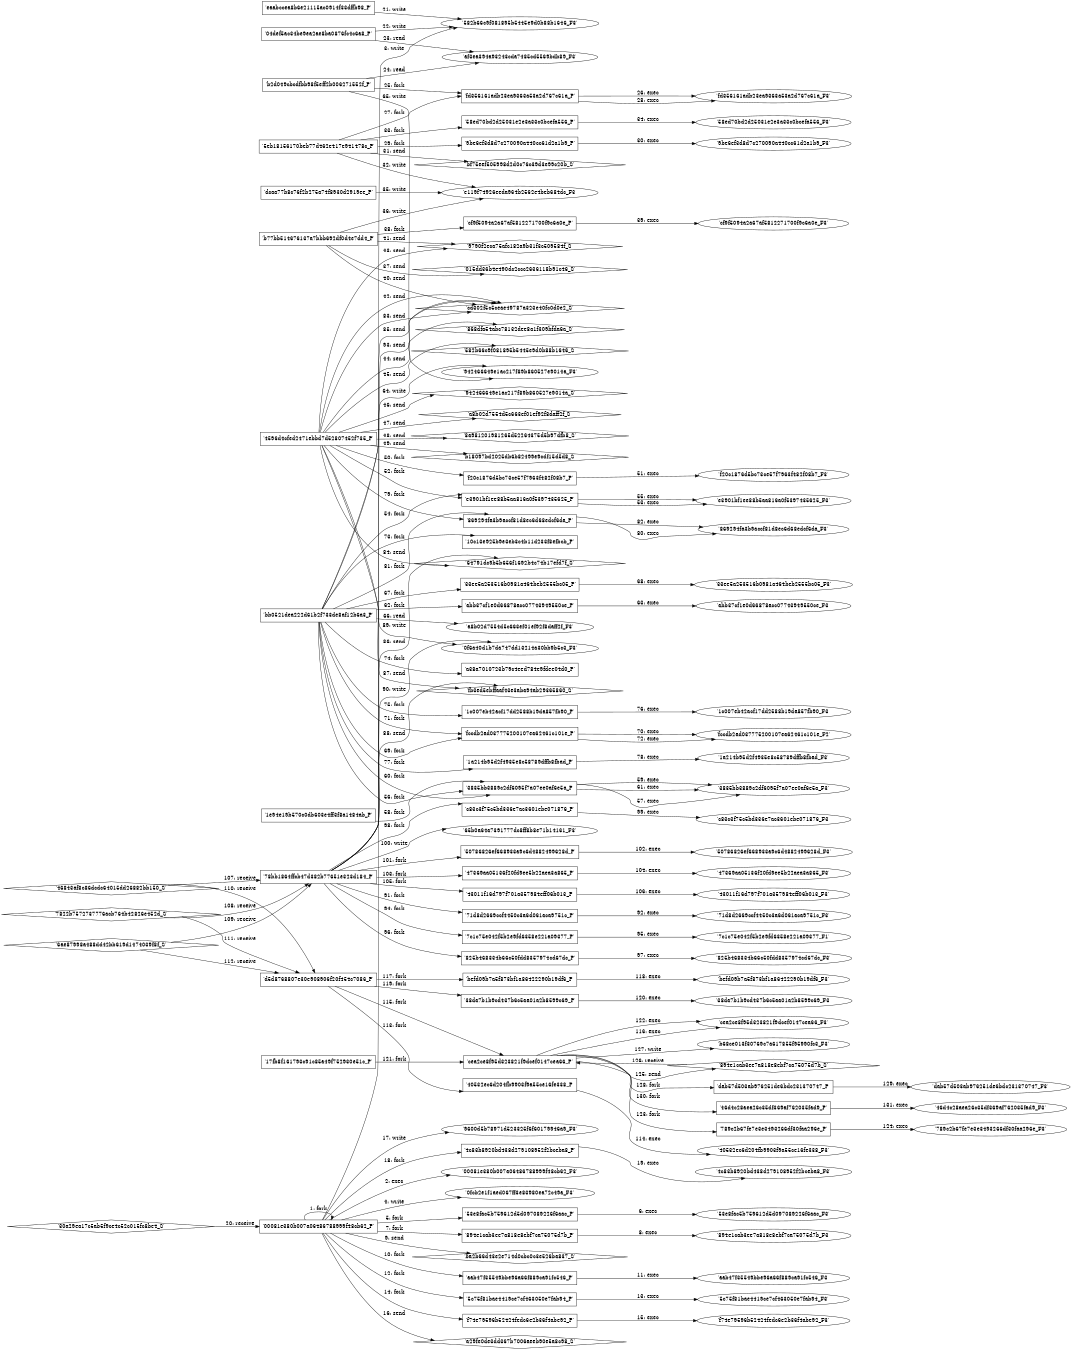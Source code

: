 digraph "D:\Learning\Paper\apt\基于CTI的攻击预警\Dataset\攻击图\ASGfromALLCTI\Ransomware groups continue to target healthcare, critical services; here’s how to reduce risk.dot" {
rankdir="LR"
size="9"
fixedsize="false"
splines="true"
nodesep=0.3
ranksep=0
fontsize=10
overlap="scalexy"
engine= "neato"
	"'00081e380b007a06486788999f48cb62_P'" [node_type=Process shape=box]
	"'00081e380b007a06486788999f48cb62_P'" [node_type=Process shape=box]
	"'00081e380b007a06486788999f48cb62_P'" -> "'00081e380b007a06486788999f48cb62_P'" [label="1: fork"]
	"'00081e380b007a06486788999f48cb62_P'" [node_type=Process shape=box]
	"'00081e380b007a06486788999f48cb62_F3'" [node_type=File shape=ellipse]
	"'00081e380b007a06486788999f48cb62_P'" -> "'00081e380b007a06486788999f48cb62_F3'" [label="2: exec"]
	"'582b66c9f081895b5445e9d0b88b1646_F3'" [node_type=file shape=ellipse]
	"'00081e380b007a06486788999f48cb62_P'" [node_type=Process shape=box]
	"'00081e380b007a06486788999f48cb62_P'" -> "'582b66c9f081895b5445e9d0b88b1646_F3'" [label="3: write"]
	"'0fcb2e1f1aed067ff3e83980ea72c49a_F3'" [node_type=file shape=ellipse]
	"'00081e380b007a06486788999f48cb62_P'" [node_type=Process shape=box]
	"'00081e380b007a06486788999f48cb62_P'" -> "'0fcb2e1f1aed067ff3e83980ea72c49a_F3'" [label="4: write"]
	"'00081e380b007a06486788999f48cb62_P'" [node_type=Process shape=box]
	"'53e8fac5b759612d5d097089226f6aac_P'" [node_type=Process shape=box]
	"'00081e380b007a06486788999f48cb62_P'" -> "'53e8fac5b759612d5d097089226f6aac_P'" [label="5: fork"]
	"'53e8fac5b759612d5d097089226f6aac_P'" [node_type=Process shape=box]
	"'53e8fac5b759612d5d097089226f6aac_F3'" [node_type=File shape=ellipse]
	"'53e8fac5b759612d5d097089226f6aac_P'" -> "'53e8fac5b759612d5d097089226f6aac_F3'" [label="6: exec"]
	"'00081e380b007a06486788999f48cb62_P'" [node_type=Process shape=box]
	"'894e1cab3ee7a818e8ebf7ca75075d7b_P'" [node_type=Process shape=box]
	"'00081e380b007a06486788999f48cb62_P'" -> "'894e1cab3ee7a818e8ebf7ca75075d7b_P'" [label="7: fork"]
	"'894e1cab3ee7a818e8ebf7ca75075d7b_P'" [node_type=Process shape=box]
	"'894e1cab3ee7a818e8ebf7ca75075d7b_F3'" [node_type=File shape=ellipse]
	"'894e1cab3ee7a818e8ebf7ca75075d7b_P'" -> "'894e1cab3ee7a818e8ebf7ca75075d7b_F3'" [label="8: exec"]
	"'ba2b66d43e2e714d0cbc0c3e526ba837_S'" [node_type=Socket shape=diamond]
	"'00081e380b007a06486788999f48cb62_P'" [node_type=Process shape=box]
	"'00081e380b007a06486788999f48cb62_P'" -> "'ba2b66d43e2e714d0cbc0c3e526ba837_S'" [label="9: send"]
	"'00081e380b007a06486788999f48cb62_P'" [node_type=Process shape=box]
	"'aab47f35549bbe96a66f889ca91fc546_P'" [node_type=Process shape=box]
	"'00081e380b007a06486788999f48cb62_P'" -> "'aab47f35549bbe96a66f889ca91fc546_P'" [label="10: fork"]
	"'aab47f35549bbe96a66f889ca91fc546_P'" [node_type=Process shape=box]
	"'aab47f35549bbe96a66f889ca91fc546_F3'" [node_type=File shape=ellipse]
	"'aab47f35549bbe96a66f889ca91fc546_P'" -> "'aab47f35549bbe96a66f889ca91fc546_F3'" [label="11: exec"]
	"'00081e380b007a06486788999f48cb62_P'" [node_type=Process shape=box]
	"'5c75f81bae4419ce7cf463050e7fab94_P'" [node_type=Process shape=box]
	"'00081e380b007a06486788999f48cb62_P'" -> "'5c75f81bae4419ce7cf463050e7fab94_P'" [label="12: fork"]
	"'5c75f81bae4419ce7cf463050e7fab94_P'" [node_type=Process shape=box]
	"'5c75f81bae4419ce7cf463050e7fab94_F3'" [node_type=File shape=ellipse]
	"'5c75f81bae4419ce7cf463050e7fab94_P'" -> "'5c75f81bae4419ce7cf463050e7fab94_F3'" [label="13: exec"]
	"'00081e380b007a06486788999f48cb62_P'" [node_type=Process shape=box]
	"'f74e79596b52424fedc6e2b36f4abe92_P'" [node_type=Process shape=box]
	"'00081e380b007a06486788999f48cb62_P'" -> "'f74e79596b52424fedc6e2b36f4abe92_P'" [label="14: fork"]
	"'f74e79596b52424fedc6e2b36f4abe92_P'" [node_type=Process shape=box]
	"'f74e79596b52424fedc6e2b36f4abe92_F3'" [node_type=File shape=ellipse]
	"'f74e79596b52424fedc6e2b36f4abe92_P'" -> "'f74e79596b52424fedc6e2b36f4abe92_F3'" [label="15: exec"]
	"'a29fe0de3dd367b7006aeeb90e5a8c98_S'" [node_type=Socket shape=diamond]
	"'00081e380b007a06486788999f48cb62_P'" [node_type=Process shape=box]
	"'00081e380b007a06486788999f48cb62_P'" -> "'a29fe0de3dd367b7006aeeb90e5a8c98_S'" [label="16: send"]
	"'9600d5b78971d523325f6f60179946a9_F3'" [node_type=file shape=ellipse]
	"'00081e380b007a06486788999f48cb62_P'" [node_type=Process shape=box]
	"'00081e380b007a06486788999f48cb62_P'" -> "'9600d5b78971d523325f6f60179946a9_F3'" [label="17: write"]
	"'00081e380b007a06486788999f48cb62_P'" [node_type=Process shape=box]
	"'4c83b8920bd438d279108952f2bceba8_P'" [node_type=Process shape=box]
	"'00081e380b007a06486788999f48cb62_P'" -> "'4c83b8920bd438d279108952f2bceba8_P'" [label="18: fork"]
	"'4c83b8920bd438d279108952f2bceba8_P'" [node_type=Process shape=box]
	"'4c83b8920bd438d279108952f2bceba8_F3'" [node_type=File shape=ellipse]
	"'4c83b8920bd438d279108952f2bceba8_P'" -> "'4c83b8920bd438d279108952f2bceba8_F3'" [label="19: exec"]
	"'00081e380b007a06486788999f48cb62_P'" [node_type=Process shape=box]
	"'30a29ea17c5ab5f9ce4c52c015fc8be4_S'" [node_type=Socket shape=diamond]
	"'30a29ea17c5ab5f9ce4c52c015fc8be4_S'" -> "'00081e380b007a06486788999f48cb62_P'" [label="20: receive"]
	"'582b66c9f081895b5445e9d0b88b1646_F3'" [node_type=file shape=ellipse]
	"'eaabccea8b6e21115ac0914f33dffb98_P'" [node_type=Process shape=box]
	"'eaabccea8b6e21115ac0914f33dffb98_P'" -> "'582b66c9f081895b5445e9d0b88b1646_F3'" [label="21: write"]
	"'582b66c9f081895b5445e9d0b88b1646_F3'" [node_type=file shape=ellipse]
	"'04def5ac34be9ea2ae8ba0876fc4c6a8_P'" [node_type=Process shape=box]
	"'04def5ac34be9ea2ae8ba0876fc4c6a8_P'" -> "'582b66c9f081895b5445e9d0b88b1646_F3'" [label="22: write"]
	"'af3ea394a93243cda7485cd5569bdb89_F3'" [node_type=file shape=ellipse]
	"'04def5ac34be9ea2ae8ba0876fc4c6a8_P'" [node_type=Process shape=box]
	"'04def5ac34be9ea2ae8ba0876fc4c6a8_P'" -> "'af3ea394a93243cda7485cd5569bdb89_F3'" [label="23: read"]
	"'af3ea394a93243cda7485cd5569bdb89_F3'" [node_type=file shape=ellipse]
	"'b2d049cbcdfbb98f5eff2b006271552f_P'" [node_type=Process shape=box]
	"'b2d049cbcdfbb98f5eff2b006271552f_P'" -> "'af3ea394a93243cda7485cd5569bdb89_F3'" [label="24: read"]
	"'b2d049cbcdfbb98f5eff2b006271552f_P'" [node_type=Process shape=box]
	"'fd356161adb23ea9363a53a2d767c61a_P'" [node_type=Process shape=box]
	"'b2d049cbcdfbb98f5eff2b006271552f_P'" -> "'fd356161adb23ea9363a53a2d767c61a_P'" [label="25: fork"]
	"'fd356161adb23ea9363a53a2d767c61a_P'" [node_type=Process shape=box]
	"'fd356161adb23ea9363a53a2d767c61a_F3'" [node_type=File shape=ellipse]
	"'fd356161adb23ea9363a53a2d767c61a_P'" -> "'fd356161adb23ea9363a53a2d767c61a_F3'" [label="26: exec"]
	"'5eb18156170beb77d462e417e941478c_P'" [node_type=Process shape=box]
	"'fd356161adb23ea9363a53a2d767c61a_P'" [node_type=Process shape=box]
	"'5eb18156170beb77d462e417e941478c_P'" -> "'fd356161adb23ea9363a53a2d767c61a_P'" [label="27: fork"]
	"'fd356161adb23ea9363a53a2d767c61a_P'" [node_type=Process shape=box]
	"'fd356161adb23ea9363a53a2d767c61a_F3'" [node_type=File shape=ellipse]
	"'fd356161adb23ea9363a53a2d767c61a_P'" -> "'fd356161adb23ea9363a53a2d767c61a_F3'" [label="28: exec"]
	"'5eb18156170beb77d462e417e941478c_P'" [node_type=Process shape=box]
	"'9be6ef3d8d7c270090a440cc61d2a1b9_P'" [node_type=Process shape=box]
	"'5eb18156170beb77d462e417e941478c_P'" -> "'9be6ef3d8d7c270090a440cc61d2a1b9_P'" [label="29: fork"]
	"'9be6ef3d8d7c270090a440cc61d2a1b9_P'" [node_type=Process shape=box]
	"'9be6ef3d8d7c270090a440cc61d2a1b9_F3'" [node_type=File shape=ellipse]
	"'9be6ef3d8d7c270090a440cc61d2a1b9_P'" -> "'9be6ef3d8d7c270090a440cc61d2a1b9_F3'" [label="30: exec"]
	"'bf75eef505998d2d0c76c39d3e99c20b_S'" [node_type=Socket shape=diamond]
	"'5eb18156170beb77d462e417e941478c_P'" [node_type=Process shape=box]
	"'5eb18156170beb77d462e417e941478c_P'" -> "'bf75eef505998d2d0c76c39d3e99c20b_S'" [label="31: send"]
	"'e119f74926eeda964b2562e4beb684dc_F3'" [node_type=file shape=ellipse]
	"'5eb18156170beb77d462e417e941478c_P'" [node_type=Process shape=box]
	"'5eb18156170beb77d462e417e941478c_P'" -> "'e119f74926eeda964b2562e4beb684dc_F3'" [label="32: write"]
	"'5eb18156170beb77d462e417e941478c_P'" [node_type=Process shape=box]
	"'58ed70bd2d25031e2e3a33c0bcefa556_P'" [node_type=Process shape=box]
	"'5eb18156170beb77d462e417e941478c_P'" -> "'58ed70bd2d25031e2e3a33c0bcefa556_P'" [label="33: fork"]
	"'58ed70bd2d25031e2e3a33c0bcefa556_P'" [node_type=Process shape=box]
	"'58ed70bd2d25031e2e3a33c0bcefa556_F3'" [node_type=File shape=ellipse]
	"'58ed70bd2d25031e2e3a33c0bcefa556_P'" -> "'58ed70bd2d25031e2e3a33c0bcefa556_F3'" [label="34: exec"]
	"'e119f74926eeda964b2562e4beb684dc_F3'" [node_type=file shape=ellipse]
	"'dcaa77b8c76f2b275a74f8930d2919ee_P'" [node_type=Process shape=box]
	"'dcaa77b8c76f2b275a74f8930d2919ee_P'" -> "'e119f74926eeda964b2562e4beb684dc_F3'" [label="35: write"]
	"'e119f74926eeda964b2562e4beb684dc_F3'" [node_type=file shape=ellipse]
	"'b77bb514676137a7bbb692df0d4e7dd4_P'" [node_type=Process shape=box]
	"'b77bb514676137a7bbb692df0d4e7dd4_P'" -> "'e119f74926eeda964b2562e4beb684dc_F3'" [label="36: write"]
	"'015dd36b4e490dc2ccc2636118b91c46_S'" [node_type=Socket shape=diamond]
	"'b77bb514676137a7bbb692df0d4e7dd4_P'" [node_type=Process shape=box]
	"'b77bb514676137a7bbb692df0d4e7dd4_P'" -> "'015dd36b4e490dc2ccc2636118b91c46_S'" [label="37: send"]
	"'b77bb514676137a7bbb692df0d4e7dd4_P'" [node_type=Process shape=box]
	"'cf9f5094a2a67af5812271700f9c6a0e_P'" [node_type=Process shape=box]
	"'b77bb514676137a7bbb692df0d4e7dd4_P'" -> "'cf9f5094a2a67af5812271700f9c6a0e_P'" [label="38: fork"]
	"'cf9f5094a2a67af5812271700f9c6a0e_P'" [node_type=Process shape=box]
	"'cf9f5094a2a67af5812271700f9c6a0e_F3'" [node_type=File shape=ellipse]
	"'cf9f5094a2a67af5812271700f9c6a0e_P'" -> "'cf9f5094a2a67af5812271700f9c6a0e_F3'" [label="39: exec"]
	"'cd302f5c5ceae49787a323e40fc0d0e2_S'" [node_type=Socket shape=diamond]
	"'b77bb514676137a7bbb692df0d4e7dd4_P'" [node_type=Process shape=box]
	"'b77bb514676137a7bbb692df0d4e7dd4_P'" -> "'cd302f5c5ceae49787a323e40fc0d0e2_S'" [label="40: send"]
	"'9790f2eca75afc182a9b31f3c509584f_S'" [node_type=Socket shape=diamond]
	"'b77bb514676137a7bbb692df0d4e7dd4_P'" [node_type=Process shape=box]
	"'b77bb514676137a7bbb692df0d4e7dd4_P'" -> "'9790f2eca75afc182a9b31f3c509584f_S'" [label="41: send"]
	"'cd302f5c5ceae49787a323e40fc0d0e2_S'" [node_type=Socket shape=diamond]
	"'4596d4cfed2471ebbd7d52807452f735_P'" [node_type=Process shape=box]
	"'4596d4cfed2471ebbd7d52807452f735_P'" -> "'cd302f5c5ceae49787a323e40fc0d0e2_S'" [label="42: send"]
	"'9790f2eca75afc182a9b31f3c509584f_S'" [node_type=Socket shape=diamond]
	"'4596d4cfed2471ebbd7d52807452f735_P'" [node_type=Process shape=box]
	"'4596d4cfed2471ebbd7d52807452f735_P'" -> "'9790f2eca75afc182a9b31f3c509584f_S'" [label="43: send"]
	"'868dfa54abc78132dee8a1f309bfda6a_S'" [node_type=Socket shape=diamond]
	"'4596d4cfed2471ebbd7d52807452f735_P'" [node_type=Process shape=box]
	"'4596d4cfed2471ebbd7d52807452f735_P'" -> "'868dfa54abc78132dee8a1f309bfda6a_S'" [label="44: send"]
	"'582b66c9f081895b5445e9d0b88b1646_S'" [node_type=Socket shape=diamond]
	"'4596d4cfed2471ebbd7d52807452f735_P'" [node_type=Process shape=box]
	"'4596d4cfed2471ebbd7d52807452f735_P'" -> "'582b66c9f081895b5445e9d0b88b1646_S'" [label="45: send"]
	"'942466649e1ac217f89b860527e9014a_S'" [node_type=Socket shape=diamond]
	"'4596d4cfed2471ebbd7d52807452f735_P'" [node_type=Process shape=box]
	"'4596d4cfed2471ebbd7d52807452f735_P'" -> "'942466649e1ac217f89b860527e9014a_S'" [label="46: send"]
	"'a8b02d7554d5c663ef01ef92f8daff2f_S'" [node_type=Socket shape=diamond]
	"'4596d4cfed2471ebbd7d52807452f735_P'" [node_type=Process shape=box]
	"'4596d4cfed2471ebbd7d52807452f735_P'" -> "'a8b02d7554d5c663ef01ef92f8daff2f_S'" [label="47: send"]
	"'8a981201981265d52264375d5b97dfb8_S'" [node_type=Socket shape=diamond]
	"'4596d4cfed2471ebbd7d52807452f735_P'" [node_type=Process shape=box]
	"'4596d4cfed2471ebbd7d52807452f735_P'" -> "'8a981201981265d52264375d5b97dfb8_S'" [label="48: send"]
	"'b18097bd2025db6b82499e9cdf15d5d8_S'" [node_type=Socket shape=diamond]
	"'4596d4cfed2471ebbd7d52807452f735_P'" [node_type=Process shape=box]
	"'4596d4cfed2471ebbd7d52807452f735_P'" -> "'b18097bd2025db6b82499e9cdf15d5d8_S'" [label="49: send"]
	"'4596d4cfed2471ebbd7d52807452f735_P'" [node_type=Process shape=box]
	"'f20c1876d5bc73ce57f7963f482f08b7_P'" [node_type=Process shape=box]
	"'4596d4cfed2471ebbd7d52807452f735_P'" -> "'f20c1876d5bc73ce57f7963f482f08b7_P'" [label="50: fork"]
	"'f20c1876d5bc73ce57f7963f482f08b7_P'" [node_type=Process shape=box]
	"'f20c1876d5bc73ce57f7963f482f08b7_F3'" [node_type=File shape=ellipse]
	"'f20c1876d5bc73ce57f7963f482f08b7_P'" -> "'f20c1876d5bc73ce57f7963f482f08b7_F3'" [label="51: exec"]
	"'4596d4cfed2471ebbd7d52807452f735_P'" [node_type=Process shape=box]
	"'e3901bf1ee88b5aa816a0f5397435625_P'" [node_type=Process shape=box]
	"'4596d4cfed2471ebbd7d52807452f735_P'" -> "'e3901bf1ee88b5aa816a0f5397435625_P'" [label="52: fork"]
	"'e3901bf1ee88b5aa816a0f5397435625_P'" [node_type=Process shape=box]
	"'e3901bf1ee88b5aa816a0f5397435625_F3'" [node_type=File shape=ellipse]
	"'e3901bf1ee88b5aa816a0f5397435625_P'" -> "'e3901bf1ee88b5aa816a0f5397435625_F3'" [label="53: exec"]
	"'bb0521dea222d61b2f733de8af12b6a3_P'" [node_type=Process shape=box]
	"'e3901bf1ee88b5aa816a0f5397435625_P'" [node_type=Process shape=box]
	"'bb0521dea222d61b2f733de8af12b6a3_P'" -> "'e3901bf1ee88b5aa816a0f5397435625_P'" [label="54: fork"]
	"'e3901bf1ee88b5aa816a0f5397435625_P'" [node_type=Process shape=box]
	"'e3901bf1ee88b5aa816a0f5397435625_F3'" [node_type=File shape=ellipse]
	"'e3901bf1ee88b5aa816a0f5397435625_P'" -> "'e3901bf1ee88b5aa816a0f5397435625_F3'" [label="55: exec"]
	"'bb0521dea222d61b2f733de8af12b6a3_P'" [node_type=Process shape=box]
	"'3835bb3889c2df6095f7a07ee0af6e5a_P'" [node_type=Process shape=box]
	"'bb0521dea222d61b2f733de8af12b6a3_P'" -> "'3835bb3889c2df6095f7a07ee0af6e5a_P'" [label="56: fork"]
	"'3835bb3889c2df6095f7a07ee0af6e5a_P'" [node_type=Process shape=box]
	"'3835bb3889c2df6095f7a07ee0af6e5a_F3'" [node_type=File shape=ellipse]
	"'3835bb3889c2df6095f7a07ee0af6e5a_P'" -> "'3835bb3889c2df6095f7a07ee0af6e5a_F3'" [label="57: exec"]
	"'1e94e19b570c0db603e4ff3f8a1484ab_P'" [node_type=Process shape=box]
	"'3835bb3889c2df6095f7a07ee0af6e5a_P'" [node_type=Process shape=box]
	"'1e94e19b570c0db603e4ff3f8a1484ab_P'" -> "'3835bb3889c2df6095f7a07ee0af6e5a_P'" [label="58: fork"]
	"'3835bb3889c2df6095f7a07ee0af6e5a_P'" [node_type=Process shape=box]
	"'3835bb3889c2df6095f7a07ee0af6e5a_F3'" [node_type=File shape=ellipse]
	"'3835bb3889c2df6095f7a07ee0af6e5a_P'" -> "'3835bb3889c2df6095f7a07ee0af6e5a_F3'" [label="59: exec"]
	"'bb0521dea222d61b2f733de8af12b6a3_P'" [node_type=Process shape=box]
	"'3835bb3889c2df6095f7a07ee0af6e5a_P'" [node_type=Process shape=box]
	"'bb0521dea222d61b2f733de8af12b6a3_P'" -> "'3835bb3889c2df6095f7a07ee0af6e5a_P'" [label="60: fork"]
	"'3835bb3889c2df6095f7a07ee0af6e5a_P'" [node_type=Process shape=box]
	"'3835bb3889c2df6095f7a07ee0af6e5a_F3'" [node_type=File shape=ellipse]
	"'3835bb3889c2df6095f7a07ee0af6e5a_P'" -> "'3835bb3889c2df6095f7a07ee0af6e5a_F3'" [label="61: exec"]
	"'bb0521dea222d61b2f733de8af12b6a3_P'" [node_type=Process shape=box]
	"'abb37cf1e0d66878acc07743949550ce_P'" [node_type=Process shape=box]
	"'bb0521dea222d61b2f733de8af12b6a3_P'" -> "'abb37cf1e0d66878acc07743949550ce_P'" [label="62: fork"]
	"'abb37cf1e0d66878acc07743949550ce_P'" [node_type=Process shape=box]
	"'abb37cf1e0d66878acc07743949550ce_F3'" [node_type=File shape=ellipse]
	"'abb37cf1e0d66878acc07743949550ce_P'" -> "'abb37cf1e0d66878acc07743949550ce_F3'" [label="63: exec"]
	"'942466649e1ac217f89b860527e9014a_F3'" [node_type=file shape=ellipse]
	"'bb0521dea222d61b2f733de8af12b6a3_P'" [node_type=Process shape=box]
	"'bb0521dea222d61b2f733de8af12b6a3_P'" -> "'942466649e1ac217f89b860527e9014a_F3'" [label="64: write"]
	"'942466649e1ac217f89b860527e9014a_F3'" [node_type=file shape=ellipse]
	"'b2d049cbcdfbb98f5eff2b006271552f_P'" [node_type=Process shape=box]
	"'b2d049cbcdfbb98f5eff2b006271552f_P'" -> "'942466649e1ac217f89b860527e9014a_F3'" [label="65: write"]
	"'a8b02d7554d5c663ef01ef92f8daff2f_F3'" [node_type=file shape=ellipse]
	"'bb0521dea222d61b2f733de8af12b6a3_P'" [node_type=Process shape=box]
	"'bb0521dea222d61b2f733de8af12b6a3_P'" -> "'a8b02d7554d5c663ef01ef92f8daff2f_F3'" [label="66: read"]
	"'bb0521dea222d61b2f733de8af12b6a3_P'" [node_type=Process shape=box]
	"'33ee5a253516b0981a464beb2555bc05_P'" [node_type=Process shape=box]
	"'bb0521dea222d61b2f733de8af12b6a3_P'" -> "'33ee5a253516b0981a464beb2555bc05_P'" [label="67: fork"]
	"'33ee5a253516b0981a464beb2555bc05_P'" [node_type=Process shape=box]
	"'33ee5a253516b0981a464beb2555bc05_F3'" [node_type=File shape=ellipse]
	"'33ee5a253516b0981a464beb2555bc05_P'" -> "'33ee5a253516b0981a464beb2555bc05_F3'" [label="68: exec"]
	"'bb0521dea222d61b2f733de8af12b6a3_P'" [node_type=Process shape=box]
	"'fccdb2ad037775200107ea62461c101e_P'" [node_type=Process shape=box]
	"'bb0521dea222d61b2f733de8af12b6a3_P'" -> "'fccdb2ad037775200107ea62461c101e_P'" [label="69: fork"]
	"'fccdb2ad037775200107ea62461c101e_P'" [node_type=Process shape=box]
	"'fccdb2ad037775200107ea62461c101e_F2'" [node_type=File shape=ellipse]
	"'fccdb2ad037775200107ea62461c101e_P'" -> "'fccdb2ad037775200107ea62461c101e_F2'" [label="70: exec"]
	"'bb0521dea222d61b2f733de8af12b6a3_P'" [node_type=Process shape=box]
	"'fccdb2ad037775200107ea62461c101e_P'" [node_type=Process shape=box]
	"'bb0521dea222d61b2f733de8af12b6a3_P'" -> "'fccdb2ad037775200107ea62461c101e_P'" [label="71: fork"]
	"'fccdb2ad037775200107ea62461c101e_P'" [node_type=Process shape=box]
	"'fccdb2ad037775200107ea62461c101e_F2'" [node_type=File shape=ellipse]
	"'fccdb2ad037775200107ea62461c101e_P'" -> "'fccdb2ad037775200107ea62461c101e_F2'" [label="72: exec"]
	"'bb0521dea222d61b2f733de8af12b6a3_P'" [node_type=Process shape=box]
	"'10c13e925b9e3eb3c4b11d233f8efbcb_P'" [node_type=Process shape=box]
	"'bb0521dea222d61b2f733de8af12b6a3_P'" -> "'10c13e925b9e3eb3c4b11d233f8efbcb_P'" [label="73: fork"]
	"'bb0521dea222d61b2f733de8af12b6a3_P'" [node_type=Process shape=box]
	"'a38a7010723b79c4eed784e9fdee04d0_P'" [node_type=Process shape=box]
	"'bb0521dea222d61b2f733de8af12b6a3_P'" -> "'a38a7010723b79c4eed784e9fdee04d0_P'" [label="74: fork"]
	"'bb0521dea222d61b2f733de8af12b6a3_P'" [node_type=Process shape=box]
	"'1c007eb42acf17dd2588b19da857fb90_P'" [node_type=Process shape=box]
	"'bb0521dea222d61b2f733de8af12b6a3_P'" -> "'1c007eb42acf17dd2588b19da857fb90_P'" [label="75: fork"]
	"'1c007eb42acf17dd2588b19da857fb90_P'" [node_type=Process shape=box]
	"'1c007eb42acf17dd2588b19da857fb90_F3'" [node_type=File shape=ellipse]
	"'1c007eb42acf17dd2588b19da857fb90_P'" -> "'1c007eb42acf17dd2588b19da857fb90_F3'" [label="76: exec"]
	"'bb0521dea222d61b2f733de8af12b6a3_P'" [node_type=Process shape=box]
	"'1a214b95d2f4935e8c58789dffb8fbad_P'" [node_type=Process shape=box]
	"'bb0521dea222d61b2f733de8af12b6a3_P'" -> "'1a214b95d2f4935e8c58789dffb8fbad_P'" [label="77: fork"]
	"'1a214b95d2f4935e8c58789dffb8fbad_P'" [node_type=Process shape=box]
	"'1a214b95d2f4935e8c58789dffb8fbad_F3'" [node_type=File shape=ellipse]
	"'1a214b95d2f4935e8c58789dffb8fbad_P'" -> "'1a214b95d2f4935e8c58789dffb8fbad_F3'" [label="78: exec"]
	"'4596d4cfed2471ebbd7d52807452f735_P'" [node_type=Process shape=box]
	"'869294fa3b9accf81d8ec6d68edcf6da_P'" [node_type=Process shape=box]
	"'4596d4cfed2471ebbd7d52807452f735_P'" -> "'869294fa3b9accf81d8ec6d68edcf6da_P'" [label="79: fork"]
	"'869294fa3b9accf81d8ec6d68edcf6da_P'" [node_type=Process shape=box]
	"'869294fa3b9accf81d8ec6d68edcf6da_F3'" [node_type=File shape=ellipse]
	"'869294fa3b9accf81d8ec6d68edcf6da_P'" -> "'869294fa3b9accf81d8ec6d68edcf6da_F3'" [label="80: exec"]
	"'bb0521dea222d61b2f733de8af12b6a3_P'" [node_type=Process shape=box]
	"'869294fa3b9accf81d8ec6d68edcf6da_P'" [node_type=Process shape=box]
	"'bb0521dea222d61b2f733de8af12b6a3_P'" -> "'869294fa3b9accf81d8ec6d68edcf6da_P'" [label="81: fork"]
	"'869294fa3b9accf81d8ec6d68edcf6da_P'" [node_type=Process shape=box]
	"'869294fa3b9accf81d8ec6d68edcf6da_F3'" [node_type=File shape=ellipse]
	"'869294fa3b9accf81d8ec6d68edcf6da_P'" -> "'869294fa3b9accf81d8ec6d68edcf6da_F3'" [label="82: exec"]
	"'cd302f5c5ceae49787a323e40fc0d0e2_S'" [node_type=Socket shape=diamond]
	"'4596d4cfed2471ebbd7d52807452f735_P'" [node_type=Process shape=box]
	"'4596d4cfed2471ebbd7d52807452f735_P'" -> "'cd302f5c5ceae49787a323e40fc0d0e2_S'" [label="83: send"]
	"'64791dc9b5b656f1692b4c74b17efd7f_S'" [node_type=Socket shape=diamond]
	"'4596d4cfed2471ebbd7d52807452f735_P'" [node_type=Process shape=box]
	"'4596d4cfed2471ebbd7d52807452f735_P'" -> "'64791dc9b5b656f1692b4c74b17efd7f_S'" [label="84: send"]
	"'cd302f5c5ceae49787a323e40fc0d0e2_S'" [node_type=Socket shape=diamond]
	"'bb0521dea222d61b2f733de8af12b6a3_P'" [node_type=Process shape=box]
	"'bb0521dea222d61b2f733de8af12b6a3_P'" -> "'cd302f5c5ceae49787a323e40fc0d0e2_S'" [label="85: send"]
	"'64791dc9b5b656f1692b4c74b17efd7f_S'" [node_type=Socket shape=diamond]
	"'78bb1864ffcb47d382b77651e323d184_P'" [node_type=Process shape=box]
	"'78bb1864ffcb47d382b77651e323d184_P'" -> "'64791dc9b5b656f1692b4c74b17efd7f_S'" [label="86: send"]
	"'fb3ed5ebffaaf43e3aba94ab29365860_S'" [node_type=Socket shape=diamond]
	"'4596d4cfed2471ebbd7d52807452f735_P'" [node_type=Process shape=box]
	"'4596d4cfed2471ebbd7d52807452f735_P'" -> "'fb3ed5ebffaaf43e3aba94ab29365860_S'" [label="87: send"]
	"'fb3ed5ebffaaf43e3aba94ab29365860_S'" [node_type=Socket shape=diamond]
	"'78bb1864ffcb47d382b77651e323d184_P'" [node_type=Process shape=box]
	"'78bb1864ffcb47d382b77651e323d184_P'" -> "'fb3ed5ebffaaf43e3aba94ab29365860_S'" [label="88: send"]
	"'0f6a40d1b7da747dd13214a30bb9b5c3_F3'" [node_type=file shape=ellipse]
	"'4596d4cfed2471ebbd7d52807452f735_P'" [node_type=Process shape=box]
	"'4596d4cfed2471ebbd7d52807452f735_P'" -> "'0f6a40d1b7da747dd13214a30bb9b5c3_F3'" [label="89: write"]
	"'0f6a40d1b7da747dd13214a30bb9b5c3_F3'" [node_type=file shape=ellipse]
	"'78bb1864ffcb47d382b77651e323d184_P'" [node_type=Process shape=box]
	"'78bb1864ffcb47d382b77651e323d184_P'" -> "'0f6a40d1b7da747dd13214a30bb9b5c3_F3'" [label="90: write"]
	"'78bb1864ffcb47d382b77651e323d184_P'" [node_type=Process shape=box]
	"'71d8d2669ccf4450c3a6d061aca9751c_P'" [node_type=Process shape=box]
	"'78bb1864ffcb47d382b77651e323d184_P'" -> "'71d8d2669ccf4450c3a6d061aca9751c_P'" [label="91: fork"]
	"'71d8d2669ccf4450c3a6d061aca9751c_P'" [node_type=Process shape=box]
	"'71d8d2669ccf4450c3a6d061aca9751c_F3'" [node_type=File shape=ellipse]
	"'71d8d2669ccf4450c3a6d061aca9751c_P'" -> "'71d8d2669ccf4450c3a6d061aca9751c_F3'" [label="92: exec"]
	"'cd302f5c5ceae49787a323e40fc0d0e2_S'" [node_type=Socket shape=diamond]
	"'78bb1864ffcb47d382b77651e323d184_P'" [node_type=Process shape=box]
	"'78bb1864ffcb47d382b77651e323d184_P'" -> "'cd302f5c5ceae49787a323e40fc0d0e2_S'" [label="93: send"]
	"'78bb1864ffcb47d382b77651e323d184_P'" [node_type=Process shape=box]
	"'7c1c75e042f5b2e9fd6358e221a09377_P'" [node_type=Process shape=box]
	"'78bb1864ffcb47d382b77651e323d184_P'" -> "'7c1c75e042f5b2e9fd6358e221a09377_P'" [label="94: fork"]
	"'7c1c75e042f5b2e9fd6358e221a09377_P'" [node_type=Process shape=box]
	"'7c1c75e042f5b2e9fd6358e221a09377_F1'" [node_type=File shape=ellipse]
	"'7c1c75e042f5b2e9fd6358e221a09377_P'" -> "'7c1c75e042f5b2e9fd6358e221a09377_F1'" [label="95: exec"]
	"'78bb1864ffcb47d382b77651e323d184_P'" [node_type=Process shape=box]
	"'825b468334b66c50fdd8357974cd67dc_P'" [node_type=Process shape=box]
	"'78bb1864ffcb47d382b77651e323d184_P'" -> "'825b468334b66c50fdd8357974cd67dc_P'" [label="96: fork"]
	"'825b468334b66c50fdd8357974cd67dc_P'" [node_type=Process shape=box]
	"'825b468334b66c50fdd8357974cd67dc_F3'" [node_type=File shape=ellipse]
	"'825b468334b66c50fdd8357974cd67dc_P'" -> "'825b468334b66c50fdd8357974cd67dc_F3'" [label="97: exec"]
	"'78bb1864ffcb47d382b77651e323d184_P'" [node_type=Process shape=box]
	"'c83c3f75c5bd336e7ac3601ebe071876_P'" [node_type=Process shape=box]
	"'78bb1864ffcb47d382b77651e323d184_P'" -> "'c83c3f75c5bd336e7ac3601ebe071876_P'" [label="98: fork"]
	"'c83c3f75c5bd336e7ac3601ebe071876_P'" [node_type=Process shape=box]
	"'c83c3f75c5bd336e7ac3601ebe071876_F3'" [node_type=File shape=ellipse]
	"'c83c3f75c5bd336e7ac3601ebe071876_P'" -> "'c83c3f75c5bd336e7ac3601ebe071876_F3'" [label="99: exec"]
	"'65b0a64a7391777dc8ff8b8e71b14161_F3'" [node_type=file shape=ellipse]
	"'78bb1864ffcb47d382b77651e323d184_P'" [node_type=Process shape=box]
	"'78bb1864ffcb47d382b77651e323d184_P'" -> "'65b0a64a7391777dc8ff8b8e71b14161_F3'" [label="100: write"]
	"'78bb1864ffcb47d382b77651e323d184_P'" [node_type=Process shape=box]
	"'50786826ef668933a9c6d4882499628d_P'" [node_type=Process shape=box]
	"'78bb1864ffcb47d382b77651e323d184_P'" -> "'50786826ef668933a9c6d4882499628d_P'" [label="101: fork"]
	"'50786826ef668933a9c6d4882499628d_P'" [node_type=Process shape=box]
	"'50786826ef668933a9c6d4882499628d_F3'" [node_type=File shape=ellipse]
	"'50786826ef668933a9c6d4882499628d_P'" -> "'50786826ef668933a9c6d4882499628d_F3'" [label="102: exec"]
	"'78bb1864ffcb47d382b77651e323d184_P'" [node_type=Process shape=box]
	"'47369aa05136f20fd9ee5b22aea3a865_P'" [node_type=Process shape=box]
	"'78bb1864ffcb47d382b77651e323d184_P'" -> "'47369aa05136f20fd9ee5b22aea3a865_P'" [label="103: fork"]
	"'47369aa05136f20fd9ee5b22aea3a865_P'" [node_type=Process shape=box]
	"'47369aa05136f20fd9ee5b22aea3a865_F3'" [node_type=File shape=ellipse]
	"'47369aa05136f20fd9ee5b22aea3a865_P'" -> "'47369aa05136f20fd9ee5b22aea3a865_F3'" [label="104: exec"]
	"'78bb1864ffcb47d382b77651e323d184_P'" [node_type=Process shape=box]
	"'43011f16d797f701a357984eff06b013_P'" [node_type=Process shape=box]
	"'78bb1864ffcb47d382b77651e323d184_P'" -> "'43011f16d797f701a357984eff06b013_P'" [label="105: fork"]
	"'43011f16d797f701a357984eff06b013_P'" [node_type=Process shape=box]
	"'43011f16d797f701a357984eff06b013_F3'" [node_type=File shape=ellipse]
	"'43011f16d797f701a357984eff06b013_P'" -> "'43011f16d797f701a357984eff06b013_F3'" [label="106: exec"]
	"'78bb1864ffcb47d382b77651e323d184_P'" [node_type=Process shape=box]
	"'46843af8c86dcdc64015dd26882bb150_S'" [node_type=Socket shape=diamond]
	"'46843af8c86dcdc64015dd26882bb150_S'" -> "'78bb1864ffcb47d382b77651e323d184_P'" [label="107: receive"]
	"'78bb1864ffcb47d382b77651e323d184_P'" [node_type=Process shape=box]
	"'7822b7572737776acb764b42826e452d_S'" [node_type=Socket shape=diamond]
	"'7822b7572737776acb764b42826e452d_S'" -> "'78bb1864ffcb47d382b77651e323d184_P'" [label="108: receive"]
	"'78bb1864ffcb47d382b77651e323d184_P'" [node_type=Process shape=box]
	"'6ae87998a488dd42bb619d1474039f8f_S'" [node_type=Socket shape=diamond]
	"'6ae87998a488dd42bb619d1474039f8f_S'" -> "'78bb1864ffcb47d382b77651e323d184_P'" [label="109: receive"]
	"'d5d8768807e30e908906f20f454c7086_P'" [node_type=Process shape=box]
	"'46843af8c86dcdc64015dd26882bb150_S'" [node_type=Socket shape=diamond]
	"'46843af8c86dcdc64015dd26882bb150_S'" -> "'d5d8768807e30e908906f20f454c7086_P'" [label="110: receive"]
	"'d5d8768807e30e908906f20f454c7086_P'" [node_type=Process shape=box]
	"'7822b7572737776acb764b42826e452d_S'" [node_type=Socket shape=diamond]
	"'7822b7572737776acb764b42826e452d_S'" -> "'d5d8768807e30e908906f20f454c7086_P'" [label="111: receive"]
	"'d5d8768807e30e908906f20f454c7086_P'" [node_type=Process shape=box]
	"'6ae87998a488dd42bb619d1474039f8f_S'" [node_type=Socket shape=diamond]
	"'6ae87998a488dd42bb619d1474039f8f_S'" -> "'d5d8768807e30e908906f20f454c7086_P'" [label="112: receive"]
	"'d5d8768807e30e908906f20f454c7086_P'" [node_type=Process shape=box]
	"'40532ec6d204fb9903f9a55ce16fe338_P'" [node_type=Process shape=box]
	"'d5d8768807e30e908906f20f454c7086_P'" -> "'40532ec6d204fb9903f9a55ce16fe338_P'" [label="113: fork"]
	"'40532ec6d204fb9903f9a55ce16fe338_P'" [node_type=Process shape=box]
	"'40532ec6d204fb9903f9a55ce16fe338_F3'" [node_type=File shape=ellipse]
	"'40532ec6d204fb9903f9a55ce16fe338_P'" -> "'40532ec6d204fb9903f9a55ce16fe338_F3'" [label="114: exec"]
	"'d5d8768807e30e908906f20f454c7086_P'" [node_type=Process shape=box]
	"'cea2ce8f95d323821f9dcef0147cea66_P'" [node_type=Process shape=box]
	"'d5d8768807e30e908906f20f454c7086_P'" -> "'cea2ce8f95d323821f9dcef0147cea66_P'" [label="115: fork"]
	"'cea2ce8f95d323821f9dcef0147cea66_P'" [node_type=Process shape=box]
	"'cea2ce8f95d323821f9dcef0147cea66_F3'" [node_type=File shape=ellipse]
	"'cea2ce8f95d323821f9dcef0147cea66_P'" -> "'cea2ce8f95d323821f9dcef0147cea66_F3'" [label="116: exec"]
	"'d5d8768807e30e908906f20f454c7086_P'" [node_type=Process shape=box]
	"'befd09b7a5f873bf1a86422290b19df6_P'" [node_type=Process shape=box]
	"'d5d8768807e30e908906f20f454c7086_P'" -> "'befd09b7a5f873bf1a86422290b19df6_P'" [label="117: fork"]
	"'befd09b7a5f873bf1a86422290b19df6_P'" [node_type=Process shape=box]
	"'befd09b7a5f873bf1a86422290b19df6_F3'" [node_type=File shape=ellipse]
	"'befd09b7a5f873bf1a86422290b19df6_P'" -> "'befd09b7a5f873bf1a86422290b19df6_F3'" [label="118: exec"]
	"'d5d8768807e30e908906f20f454c7086_P'" [node_type=Process shape=box]
	"'38da7b1b9cd437b6c5aa01a2b8599c69_P'" [node_type=Process shape=box]
	"'d5d8768807e30e908906f20f454c7086_P'" -> "'38da7b1b9cd437b6c5aa01a2b8599c69_P'" [label="119: fork"]
	"'38da7b1b9cd437b6c5aa01a2b8599c69_P'" [node_type=Process shape=box]
	"'38da7b1b9cd437b6c5aa01a2b8599c69_F3'" [node_type=File shape=ellipse]
	"'38da7b1b9cd437b6c5aa01a2b8599c69_P'" -> "'38da7b1b9cd437b6c5aa01a2b8599c69_F3'" [label="120: exec"]
	"'17fb8f161793c91c85a49f752930e51c_P'" [node_type=Process shape=box]
	"'cea2ce8f95d323821f9dcef0147cea66_P'" [node_type=Process shape=box]
	"'17fb8f161793c91c85a49f752930e51c_P'" -> "'cea2ce8f95d323821f9dcef0147cea66_P'" [label="121: fork"]
	"'cea2ce8f95d323821f9dcef0147cea66_P'" [node_type=Process shape=box]
	"'cea2ce8f95d323821f9dcef0147cea66_F3'" [node_type=File shape=ellipse]
	"'cea2ce8f95d323821f9dcef0147cea66_P'" -> "'cea2ce8f95d323821f9dcef0147cea66_F3'" [label="122: exec"]
	"'cea2ce8f95d323821f9dcef0147cea66_P'" [node_type=Process shape=box]
	"'789c2b67fe7e3e3493266df30faa296e_P'" [node_type=Process shape=box]
	"'cea2ce8f95d323821f9dcef0147cea66_P'" -> "'789c2b67fe7e3e3493266df30faa296e_P'" [label="123: fork"]
	"'789c2b67fe7e3e3493266df30faa296e_P'" [node_type=Process shape=box]
	"'789c2b67fe7e3e3493266df30faa296e_F3'" [node_type=File shape=ellipse]
	"'789c2b67fe7e3e3493266df30faa296e_P'" -> "'789c2b67fe7e3e3493266df30faa296e_F3'" [label="124: exec"]
	"'894e1cab3ee7a818e8ebf7ca75075d7b_S'" [node_type=Socket shape=diamond]
	"'cea2ce8f95d323821f9dcef0147cea66_P'" [node_type=Process shape=box]
	"'cea2ce8f95d323821f9dcef0147cea66_P'" -> "'894e1cab3ee7a818e8ebf7ca75075d7b_S'" [label="125: send"]
	"'894e1cab3ee7a818e8ebf7ca75075d7b_S'" -> "'cea2ce8f95d323821f9dcef0147cea66_P'" [label="126: receive"]
	"'b68ce013f30769c7a617855f95990fc3_F3'" [node_type=file shape=ellipse]
	"'cea2ce8f95d323821f9dcef0147cea66_P'" [node_type=Process shape=box]
	"'cea2ce8f95d323821f9dcef0147cea66_P'" -> "'b68ce013f30769c7a617855f95990fc3_F3'" [label="127: write"]
	"'cea2ce8f95d323821f9dcef0147cea66_P'" [node_type=Process shape=box]
	"'dab57d503ab976251de6bdc231370747_P'" [node_type=Process shape=box]
	"'cea2ce8f95d323821f9dcef0147cea66_P'" -> "'dab57d503ab976251de6bdc231370747_P'" [label="128: fork"]
	"'dab57d503ab976251de6bdc231370747_P'" [node_type=Process shape=box]
	"'dab57d503ab976251de6bdc231370747_F3'" [node_type=File shape=ellipse]
	"'dab57d503ab976251de6bdc231370747_P'" -> "'dab57d503ab976251de6bdc231370747_F3'" [label="129: exec"]
	"'cea2ce8f95d323821f9dcef0147cea66_P'" [node_type=Process shape=box]
	"'46d4c28aea26c35df369af762035fad9_P'" [node_type=Process shape=box]
	"'cea2ce8f95d323821f9dcef0147cea66_P'" -> "'46d4c28aea26c35df369af762035fad9_P'" [label="130: fork"]
	"'46d4c28aea26c35df369af762035fad9_P'" [node_type=Process shape=box]
	"'46d4c28aea26c35df369af762035fad9_F3'" [node_type=File shape=ellipse]
	"'46d4c28aea26c35df369af762035fad9_P'" -> "'46d4c28aea26c35df369af762035fad9_F3'" [label="131: exec"]
}
